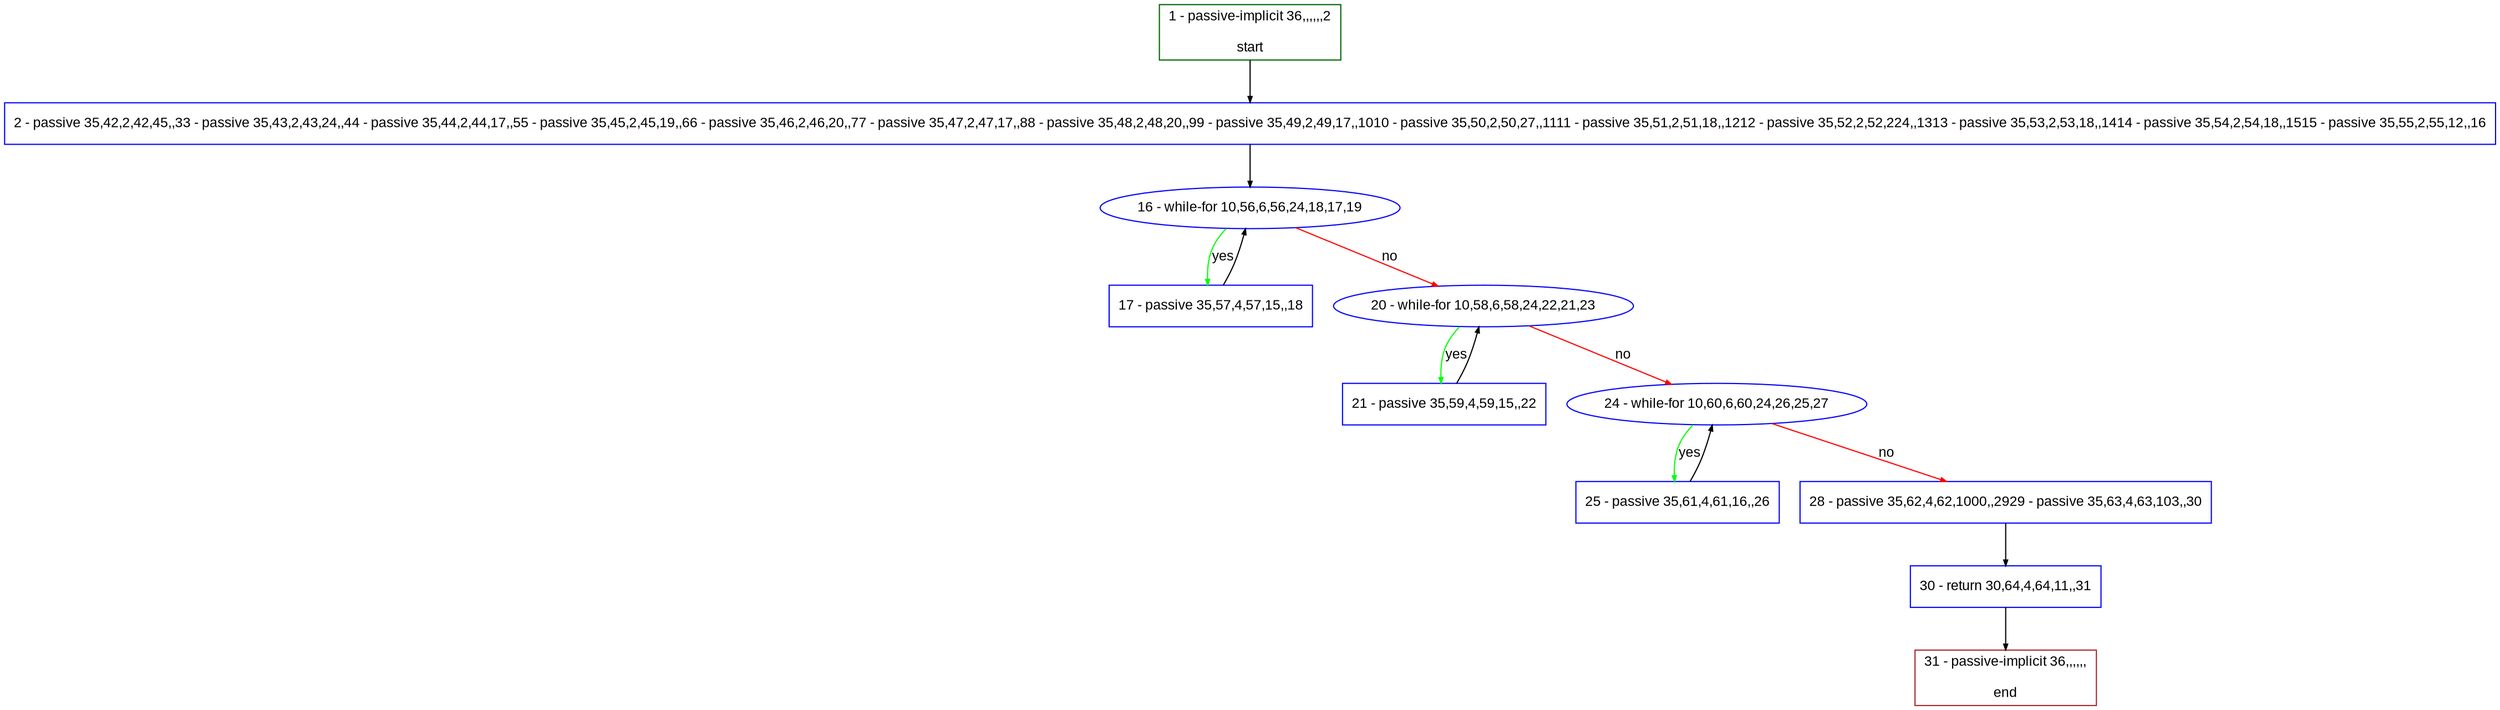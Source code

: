 digraph "" {
  graph [pack="true", label="", fontsize="12", packmode="clust", fontname="Arial", fillcolor="#FFFFCC", bgcolor="white", style="rounded,filled", compound="true"];
  node [node_initialized="no", label="", color="grey", fontsize="12", fillcolor="white", fontname="Arial", style="filled", shape="rectangle", compound="true", fixedsize="false"];
  edge [fontcolor="black", arrowhead="normal", arrowtail="none", arrowsize="0.5", ltail="", label="", color="black", fontsize="12", lhead="", fontname="Arial", dir="forward", compound="true"];
  __N1 [label="2 - passive 35,42,2,42,45,,33 - passive 35,43,2,43,24,,44 - passive 35,44,2,44,17,,55 - passive 35,45,2,45,19,,66 - passive 35,46,2,46,20,,77 - passive 35,47,2,47,17,,88 - passive 35,48,2,48,20,,99 - passive 35,49,2,49,17,,1010 - passive 35,50,2,50,27,,1111 - passive 35,51,2,51,18,,1212 - passive 35,52,2,52,224,,1313 - passive 35,53,2,53,18,,1414 - passive 35,54,2,54,18,,1515 - passive 35,55,2,55,12,,16", color="#0000ff", fillcolor="#ffffff", style="filled", shape="box"];
  __N2 [label="1 - passive-implicit 36,,,,,,2\n\nstart", color="#006400", fillcolor="#ffffff", style="filled", shape="box"];
  __N3 [label="16 - while-for 10,56,6,56,24,18,17,19", color="#0000ff", fillcolor="#ffffff", style="filled", shape="oval"];
  __N4 [label="17 - passive 35,57,4,57,15,,18", color="#0000ff", fillcolor="#ffffff", style="filled", shape="box"];
  __N5 [label="20 - while-for 10,58,6,58,24,22,21,23", color="#0000ff", fillcolor="#ffffff", style="filled", shape="oval"];
  __N6 [label="21 - passive 35,59,4,59,15,,22", color="#0000ff", fillcolor="#ffffff", style="filled", shape="box"];
  __N7 [label="24 - while-for 10,60,6,60,24,26,25,27", color="#0000ff", fillcolor="#ffffff", style="filled", shape="oval"];
  __N8 [label="25 - passive 35,61,4,61,16,,26", color="#0000ff", fillcolor="#ffffff", style="filled", shape="box"];
  __N9 [label="28 - passive 35,62,4,62,1000,,2929 - passive 35,63,4,63,103,,30", color="#0000ff", fillcolor="#ffffff", style="filled", shape="box"];
  __N10 [label="30 - return 30,64,4,64,11,,31", color="#0000ff", fillcolor="#ffffff", style="filled", shape="box"];
  __N11 [label="31 - passive-implicit 36,,,,,,\n\nend", color="#a52a2a", fillcolor="#ffffff", style="filled", shape="box"];
  __N2 -> __N1 [arrowhead="normal", arrowtail="none", color="#000000", label="", dir="forward"];
  __N1 -> __N3 [arrowhead="normal", arrowtail="none", color="#000000", label="", dir="forward"];
  __N3 -> __N4 [arrowhead="normal", arrowtail="none", color="#00ff00", label="yes", dir="forward"];
  __N4 -> __N3 [arrowhead="normal", arrowtail="none", color="#000000", label="", dir="forward"];
  __N3 -> __N5 [arrowhead="normal", arrowtail="none", color="#ff0000", label="no", dir="forward"];
  __N5 -> __N6 [arrowhead="normal", arrowtail="none", color="#00ff00", label="yes", dir="forward"];
  __N6 -> __N5 [arrowhead="normal", arrowtail="none", color="#000000", label="", dir="forward"];
  __N5 -> __N7 [arrowhead="normal", arrowtail="none", color="#ff0000", label="no", dir="forward"];
  __N7 -> __N8 [arrowhead="normal", arrowtail="none", color="#00ff00", label="yes", dir="forward"];
  __N8 -> __N7 [arrowhead="normal", arrowtail="none", color="#000000", label="", dir="forward"];
  __N7 -> __N9 [arrowhead="normal", arrowtail="none", color="#ff0000", label="no", dir="forward"];
  __N9 -> __N10 [arrowhead="normal", arrowtail="none", color="#000000", label="", dir="forward"];
  __N10 -> __N11 [arrowhead="normal", arrowtail="none", color="#000000", label="", dir="forward"];
}
